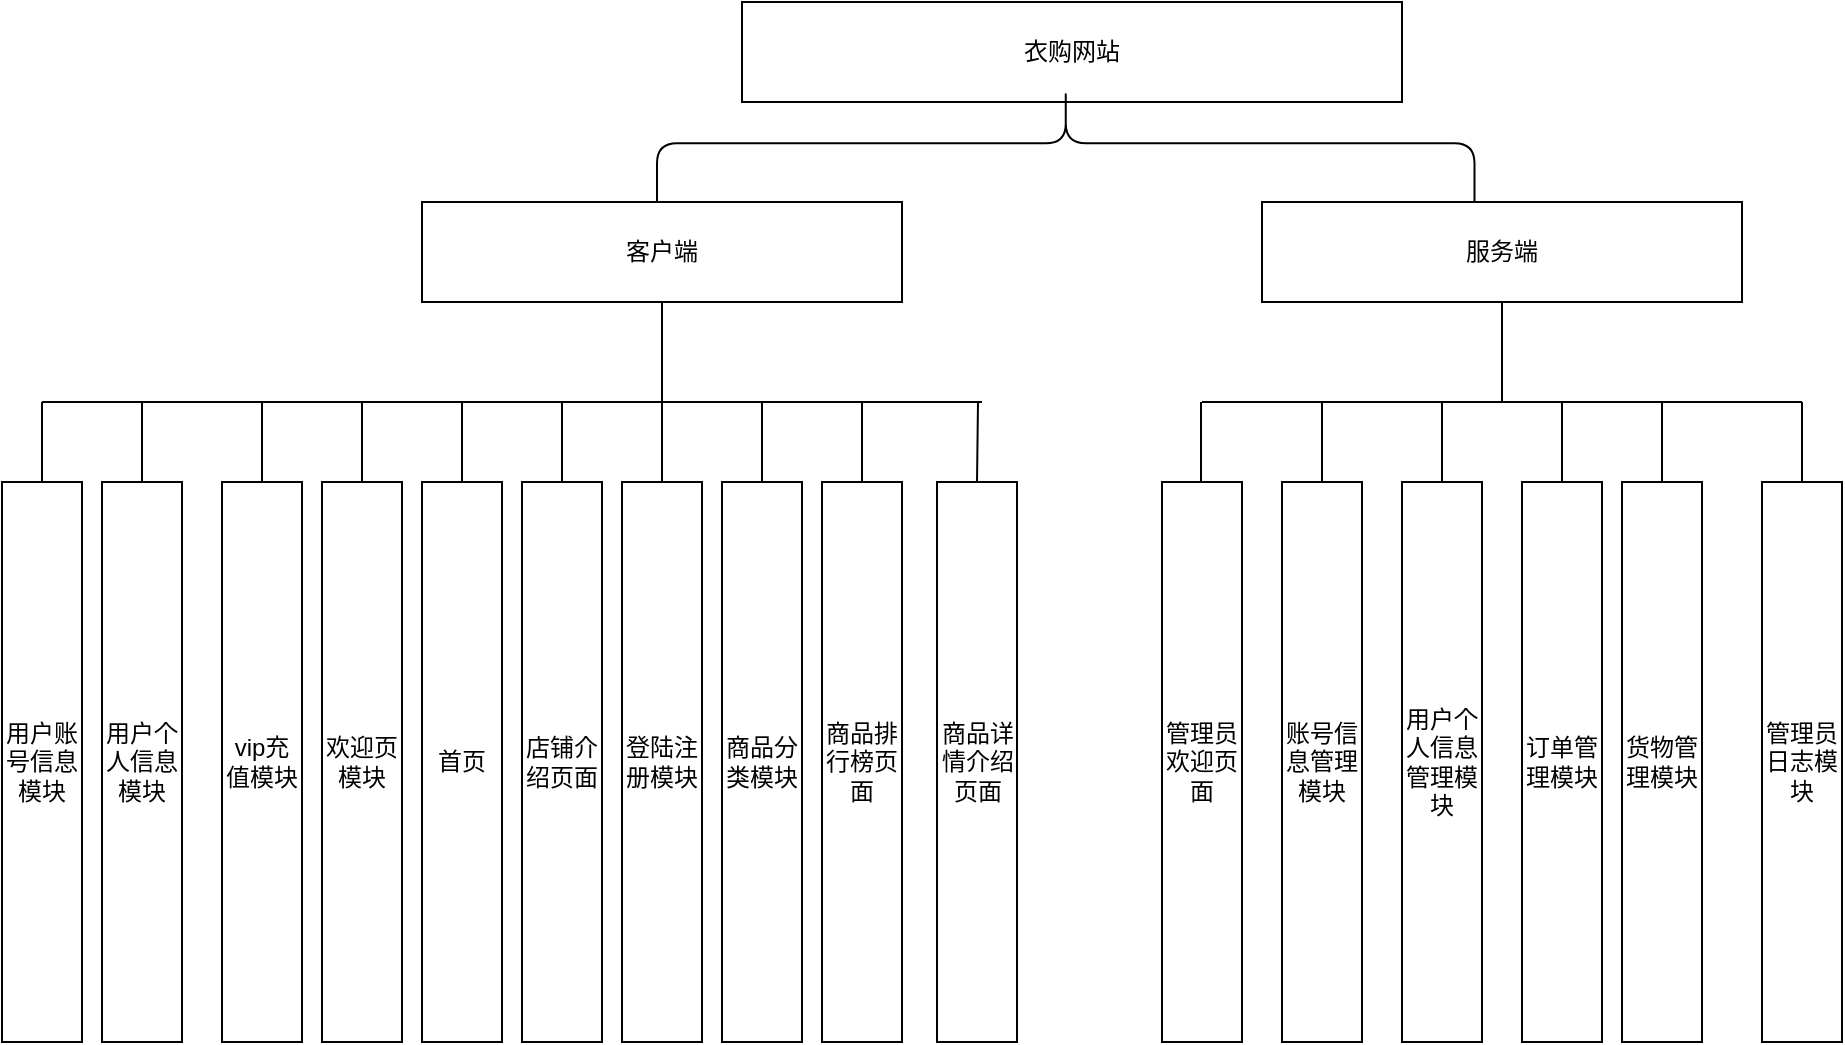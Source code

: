 <mxfile version="16.5.1" type="device"><diagram id="prtHgNgQTEPvFCAcTncT" name="Page-1"><mxGraphModel dx="1845" dy="645" grid="1" gridSize="10" guides="1" tooltips="1" connect="1" arrows="1" fold="1" page="1" pageScale="1" pageWidth="827" pageHeight="1169" math="0" shadow="0"><root><mxCell id="0"/><mxCell id="1" parent="0"/><mxCell id="EQVDKHK97RMGFpm3Zry6-1" value="衣购网站" style="rounded=0;whiteSpace=wrap;html=1;" vertex="1" parent="1"><mxGeometry x="230" y="40" width="330" height="50" as="geometry"/></mxCell><mxCell id="EQVDKHK97RMGFpm3Zry6-10" value="" style="shape=curlyBracket;whiteSpace=wrap;html=1;rounded=1;rotation=90;" vertex="1" parent="1"><mxGeometry x="362.5" y="-93.75" width="58.75" height="408.75" as="geometry"/></mxCell><mxCell id="EQVDKHK97RMGFpm3Zry6-12" value="客户端" style="rounded=0;whiteSpace=wrap;html=1;" vertex="1" parent="1"><mxGeometry x="70" y="140" width="240" height="50" as="geometry"/></mxCell><mxCell id="EQVDKHK97RMGFpm3Zry6-13" value="服务端" style="rounded=0;whiteSpace=wrap;html=1;" vertex="1" parent="1"><mxGeometry x="490" y="140" width="240" height="50" as="geometry"/></mxCell><mxCell id="EQVDKHK97RMGFpm3Zry6-17" style="edgeStyle=orthogonalEdgeStyle;rounded=0;orthogonalLoop=1;jettySize=auto;html=1;exitX=0.5;exitY=0;exitDx=0;exitDy=0;" edge="1" parent="1"><mxGeometry relative="1" as="geometry"><mxPoint x="495" y="240" as="sourcePoint"/><mxPoint x="495" y="240" as="targetPoint"/></mxGeometry></mxCell><mxCell id="EQVDKHK97RMGFpm3Zry6-44" value="" style="endArrow=none;html=1;rounded=0;" edge="1" parent="1"><mxGeometry width="50" height="50" relative="1" as="geometry"><mxPoint x="-120" y="240" as="sourcePoint"/><mxPoint x="350" y="240" as="targetPoint"/><Array as="points"><mxPoint x="160" y="240"/></Array></mxGeometry></mxCell><mxCell id="EQVDKHK97RMGFpm3Zry6-45" value="" style="endArrow=none;html=1;rounded=0;exitX=0.5;exitY=1;exitDx=0;exitDy=0;" edge="1" parent="1" source="EQVDKHK97RMGFpm3Zry6-12"><mxGeometry width="50" height="50" relative="1" as="geometry"><mxPoint x="310" y="280" as="sourcePoint"/><mxPoint x="190" y="240" as="targetPoint"/><Array as="points"/></mxGeometry></mxCell><mxCell id="EQVDKHK97RMGFpm3Zry6-47" value="" style="endArrow=none;html=1;rounded=0;" edge="1" parent="1"><mxGeometry width="50" height="50" relative="1" as="geometry"><mxPoint x="760" y="240" as="sourcePoint"/><mxPoint x="460" y="240" as="targetPoint"/></mxGeometry></mxCell><mxCell id="EQVDKHK97RMGFpm3Zry6-48" value="" style="endArrow=none;html=1;rounded=0;entryX=0.5;entryY=1;entryDx=0;entryDy=0;" edge="1" parent="1" target="EQVDKHK97RMGFpm3Zry6-13"><mxGeometry width="50" height="50" relative="1" as="geometry"><mxPoint x="610" y="230" as="sourcePoint"/><mxPoint x="650" y="280" as="targetPoint"/><Array as="points"><mxPoint x="610" y="240"/><mxPoint x="610" y="230"/></Array></mxGeometry></mxCell><mxCell id="EQVDKHK97RMGFpm3Zry6-49" value="" style="endArrow=none;html=1;rounded=0;" edge="1" parent="1"><mxGeometry width="50" height="50" relative="1" as="geometry"><mxPoint x="459.5" y="280" as="sourcePoint"/><mxPoint x="459.5" y="240" as="targetPoint"/></mxGeometry></mxCell><mxCell id="EQVDKHK97RMGFpm3Zry6-50" value="管理员欢迎页面" style="rounded=0;whiteSpace=wrap;html=1;" vertex="1" parent="1"><mxGeometry x="440" y="280" width="40" height="280" as="geometry"/></mxCell><mxCell id="EQVDKHK97RMGFpm3Zry6-52" value="" style="endArrow=none;html=1;rounded=0;exitX=0.5;exitY=0;exitDx=0;exitDy=0;" edge="1" parent="1" source="EQVDKHK97RMGFpm3Zry6-53"><mxGeometry width="50" height="50" relative="1" as="geometry"><mxPoint x="540" y="280" as="sourcePoint"/><mxPoint x="520" y="240" as="targetPoint"/><Array as="points"/></mxGeometry></mxCell><mxCell id="EQVDKHK97RMGFpm3Zry6-53" value="账号信息管理模块" style="rounded=0;whiteSpace=wrap;html=1;" vertex="1" parent="1"><mxGeometry x="500" y="280" width="40" height="280" as="geometry"/></mxCell><mxCell id="EQVDKHK97RMGFpm3Zry6-54" value="" style="endArrow=none;html=1;rounded=0;exitX=0.5;exitY=0;exitDx=0;exitDy=0;" edge="1" parent="1" source="EQVDKHK97RMGFpm3Zry6-56"><mxGeometry width="50" height="50" relative="1" as="geometry"><mxPoint x="610" y="280" as="sourcePoint"/><mxPoint x="580" y="240" as="targetPoint"/></mxGeometry></mxCell><mxCell id="EQVDKHK97RMGFpm3Zry6-56" value="用户个人信息管理模块" style="rounded=0;whiteSpace=wrap;html=1;" vertex="1" parent="1"><mxGeometry x="560" y="280" width="40" height="280" as="geometry"/></mxCell><mxCell id="EQVDKHK97RMGFpm3Zry6-57" value="" style="endArrow=none;html=1;rounded=0;" edge="1" parent="1"><mxGeometry width="50" height="50" relative="1" as="geometry"><mxPoint x="640" y="280" as="sourcePoint"/><mxPoint x="640" y="240" as="targetPoint"/></mxGeometry></mxCell><mxCell id="EQVDKHK97RMGFpm3Zry6-59" value="订单管理模块" style="rounded=0;whiteSpace=wrap;html=1;" vertex="1" parent="1"><mxGeometry x="620" y="280" width="40" height="280" as="geometry"/></mxCell><mxCell id="EQVDKHK97RMGFpm3Zry6-60" value="" style="endArrow=none;html=1;rounded=0;" edge="1" parent="1"><mxGeometry width="50" height="50" relative="1" as="geometry"><mxPoint x="690" y="280" as="sourcePoint"/><mxPoint x="690" y="240" as="targetPoint"/></mxGeometry></mxCell><mxCell id="EQVDKHK97RMGFpm3Zry6-61" value="货物管理模块" style="rounded=0;whiteSpace=wrap;html=1;" vertex="1" parent="1"><mxGeometry x="670" y="280" width="40" height="280" as="geometry"/></mxCell><mxCell id="EQVDKHK97RMGFpm3Zry6-62" value="" style="endArrow=none;html=1;rounded=0;exitX=0.5;exitY=0;exitDx=0;exitDy=0;" edge="1" parent="1" source="EQVDKHK97RMGFpm3Zry6-63"><mxGeometry width="50" height="50" relative="1" as="geometry"><mxPoint x="740" y="280" as="sourcePoint"/><mxPoint x="760" y="240" as="targetPoint"/><Array as="points"><mxPoint x="760" y="260"/></Array></mxGeometry></mxCell><mxCell id="EQVDKHK97RMGFpm3Zry6-63" value="管理员日志模块" style="rounded=0;whiteSpace=wrap;html=1;" vertex="1" parent="1"><mxGeometry x="740" y="280" width="40" height="280" as="geometry"/></mxCell><mxCell id="EQVDKHK97RMGFpm3Zry6-66" value="欢迎页模块" style="rounded=0;whiteSpace=wrap;html=1;" vertex="1" parent="1"><mxGeometry x="20" y="280" width="40" height="280" as="geometry"/></mxCell><mxCell id="EQVDKHK97RMGFpm3Zry6-67" value="" style="endArrow=none;html=1;rounded=0;entryX=0.5;entryY=0;entryDx=0;entryDy=0;" edge="1" parent="1" target="EQVDKHK97RMGFpm3Zry6-66"><mxGeometry width="50" height="50" relative="1" as="geometry"><mxPoint x="40" y="240" as="sourcePoint"/><mxPoint x="290" y="290" as="targetPoint"/></mxGeometry></mxCell><mxCell id="EQVDKHK97RMGFpm3Zry6-68" value="首页" style="rounded=0;whiteSpace=wrap;html=1;" vertex="1" parent="1"><mxGeometry x="70" y="280" width="40" height="280" as="geometry"/></mxCell><mxCell id="EQVDKHK97RMGFpm3Zry6-69" value="" style="endArrow=none;html=1;rounded=0;entryX=0.5;entryY=0;entryDx=0;entryDy=0;" edge="1" parent="1" target="EQVDKHK97RMGFpm3Zry6-68"><mxGeometry width="50" height="50" relative="1" as="geometry"><mxPoint x="90" y="240" as="sourcePoint"/><mxPoint x="340" y="290" as="targetPoint"/></mxGeometry></mxCell><mxCell id="EQVDKHK97RMGFpm3Zry6-70" value="店铺介绍页面" style="rounded=0;whiteSpace=wrap;html=1;" vertex="1" parent="1"><mxGeometry x="120" y="280" width="40" height="280" as="geometry"/></mxCell><mxCell id="EQVDKHK97RMGFpm3Zry6-71" value="" style="endArrow=none;html=1;rounded=0;entryX=0.5;entryY=0;entryDx=0;entryDy=0;" edge="1" parent="1" target="EQVDKHK97RMGFpm3Zry6-70"><mxGeometry width="50" height="50" relative="1" as="geometry"><mxPoint x="140" y="240" as="sourcePoint"/><mxPoint x="390" y="290" as="targetPoint"/></mxGeometry></mxCell><mxCell id="EQVDKHK97RMGFpm3Zry6-72" value="登陆注册模块" style="rounded=0;whiteSpace=wrap;html=1;" vertex="1" parent="1"><mxGeometry x="170" y="280" width="40" height="280" as="geometry"/></mxCell><mxCell id="EQVDKHK97RMGFpm3Zry6-73" value="" style="endArrow=none;html=1;rounded=0;entryX=0.5;entryY=0;entryDx=0;entryDy=0;" edge="1" parent="1" target="EQVDKHK97RMGFpm3Zry6-72"><mxGeometry width="50" height="50" relative="1" as="geometry"><mxPoint x="190" y="240" as="sourcePoint"/><mxPoint x="440" y="290" as="targetPoint"/></mxGeometry></mxCell><mxCell id="EQVDKHK97RMGFpm3Zry6-74" value="商品分类模块" style="rounded=0;whiteSpace=wrap;html=1;" vertex="1" parent="1"><mxGeometry x="220" y="280" width="40" height="280" as="geometry"/></mxCell><mxCell id="EQVDKHK97RMGFpm3Zry6-75" value="" style="endArrow=none;html=1;rounded=0;entryX=0.5;entryY=0;entryDx=0;entryDy=0;" edge="1" parent="1" target="EQVDKHK97RMGFpm3Zry6-74"><mxGeometry width="50" height="50" relative="1" as="geometry"><mxPoint x="240" y="240" as="sourcePoint"/><mxPoint x="490" y="290" as="targetPoint"/></mxGeometry></mxCell><mxCell id="EQVDKHK97RMGFpm3Zry6-76" value="商品排行榜页面" style="rounded=0;whiteSpace=wrap;html=1;" vertex="1" parent="1"><mxGeometry x="270" y="280" width="40" height="280" as="geometry"/></mxCell><mxCell id="EQVDKHK97RMGFpm3Zry6-77" value="" style="endArrow=none;html=1;rounded=0;entryX=0.5;entryY=0;entryDx=0;entryDy=0;" edge="1" parent="1" target="EQVDKHK97RMGFpm3Zry6-76"><mxGeometry width="50" height="50" relative="1" as="geometry"><mxPoint x="290" y="240" as="sourcePoint"/><mxPoint x="550" y="290" as="targetPoint"/></mxGeometry></mxCell><mxCell id="EQVDKHK97RMGFpm3Zry6-78" value="商品详情介绍页面" style="rounded=0;whiteSpace=wrap;html=1;" vertex="1" parent="1"><mxGeometry x="327.5" y="280" width="40" height="280" as="geometry"/></mxCell><mxCell id="EQVDKHK97RMGFpm3Zry6-79" value="" style="endArrow=none;html=1;rounded=0;entryX=0.5;entryY=0;entryDx=0;entryDy=0;" edge="1" parent="1" target="EQVDKHK97RMGFpm3Zry6-78"><mxGeometry width="50" height="50" relative="1" as="geometry"><mxPoint x="348" y="240" as="sourcePoint"/><mxPoint x="610" y="290" as="targetPoint"/></mxGeometry></mxCell><mxCell id="EQVDKHK97RMGFpm3Zry6-80" value="vip充值模块" style="rounded=0;whiteSpace=wrap;html=1;" vertex="1" parent="1"><mxGeometry x="-30" y="280" width="40" height="280" as="geometry"/></mxCell><mxCell id="EQVDKHK97RMGFpm3Zry6-81" value="" style="endArrow=none;html=1;rounded=0;entryX=0.5;entryY=0;entryDx=0;entryDy=0;" edge="1" parent="1" target="EQVDKHK97RMGFpm3Zry6-80"><mxGeometry width="50" height="50" relative="1" as="geometry"><mxPoint x="-10" y="240" as="sourcePoint"/><mxPoint x="240" y="290" as="targetPoint"/></mxGeometry></mxCell><mxCell id="EQVDKHK97RMGFpm3Zry6-82" value="用户个人信息模块" style="rounded=0;whiteSpace=wrap;html=1;" vertex="1" parent="1"><mxGeometry x="-90" y="280" width="40" height="280" as="geometry"/></mxCell><mxCell id="EQVDKHK97RMGFpm3Zry6-83" value="" style="endArrow=none;html=1;rounded=0;entryX=0.5;entryY=0;entryDx=0;entryDy=0;" edge="1" parent="1" target="EQVDKHK97RMGFpm3Zry6-82"><mxGeometry width="50" height="50" relative="1" as="geometry"><mxPoint x="-70" y="240" as="sourcePoint"/><mxPoint x="180" y="290" as="targetPoint"/></mxGeometry></mxCell><mxCell id="EQVDKHK97RMGFpm3Zry6-84" value="用户账号信息模块" style="rounded=0;whiteSpace=wrap;html=1;" vertex="1" parent="1"><mxGeometry x="-140" y="280" width="40" height="280" as="geometry"/></mxCell><mxCell id="EQVDKHK97RMGFpm3Zry6-85" value="" style="endArrow=none;html=1;rounded=0;entryX=0.5;entryY=0;entryDx=0;entryDy=0;" edge="1" parent="1" target="EQVDKHK97RMGFpm3Zry6-84"><mxGeometry width="50" height="50" relative="1" as="geometry"><mxPoint x="-120" y="240" as="sourcePoint"/><mxPoint x="130" y="290" as="targetPoint"/></mxGeometry></mxCell></root></mxGraphModel></diagram></mxfile>